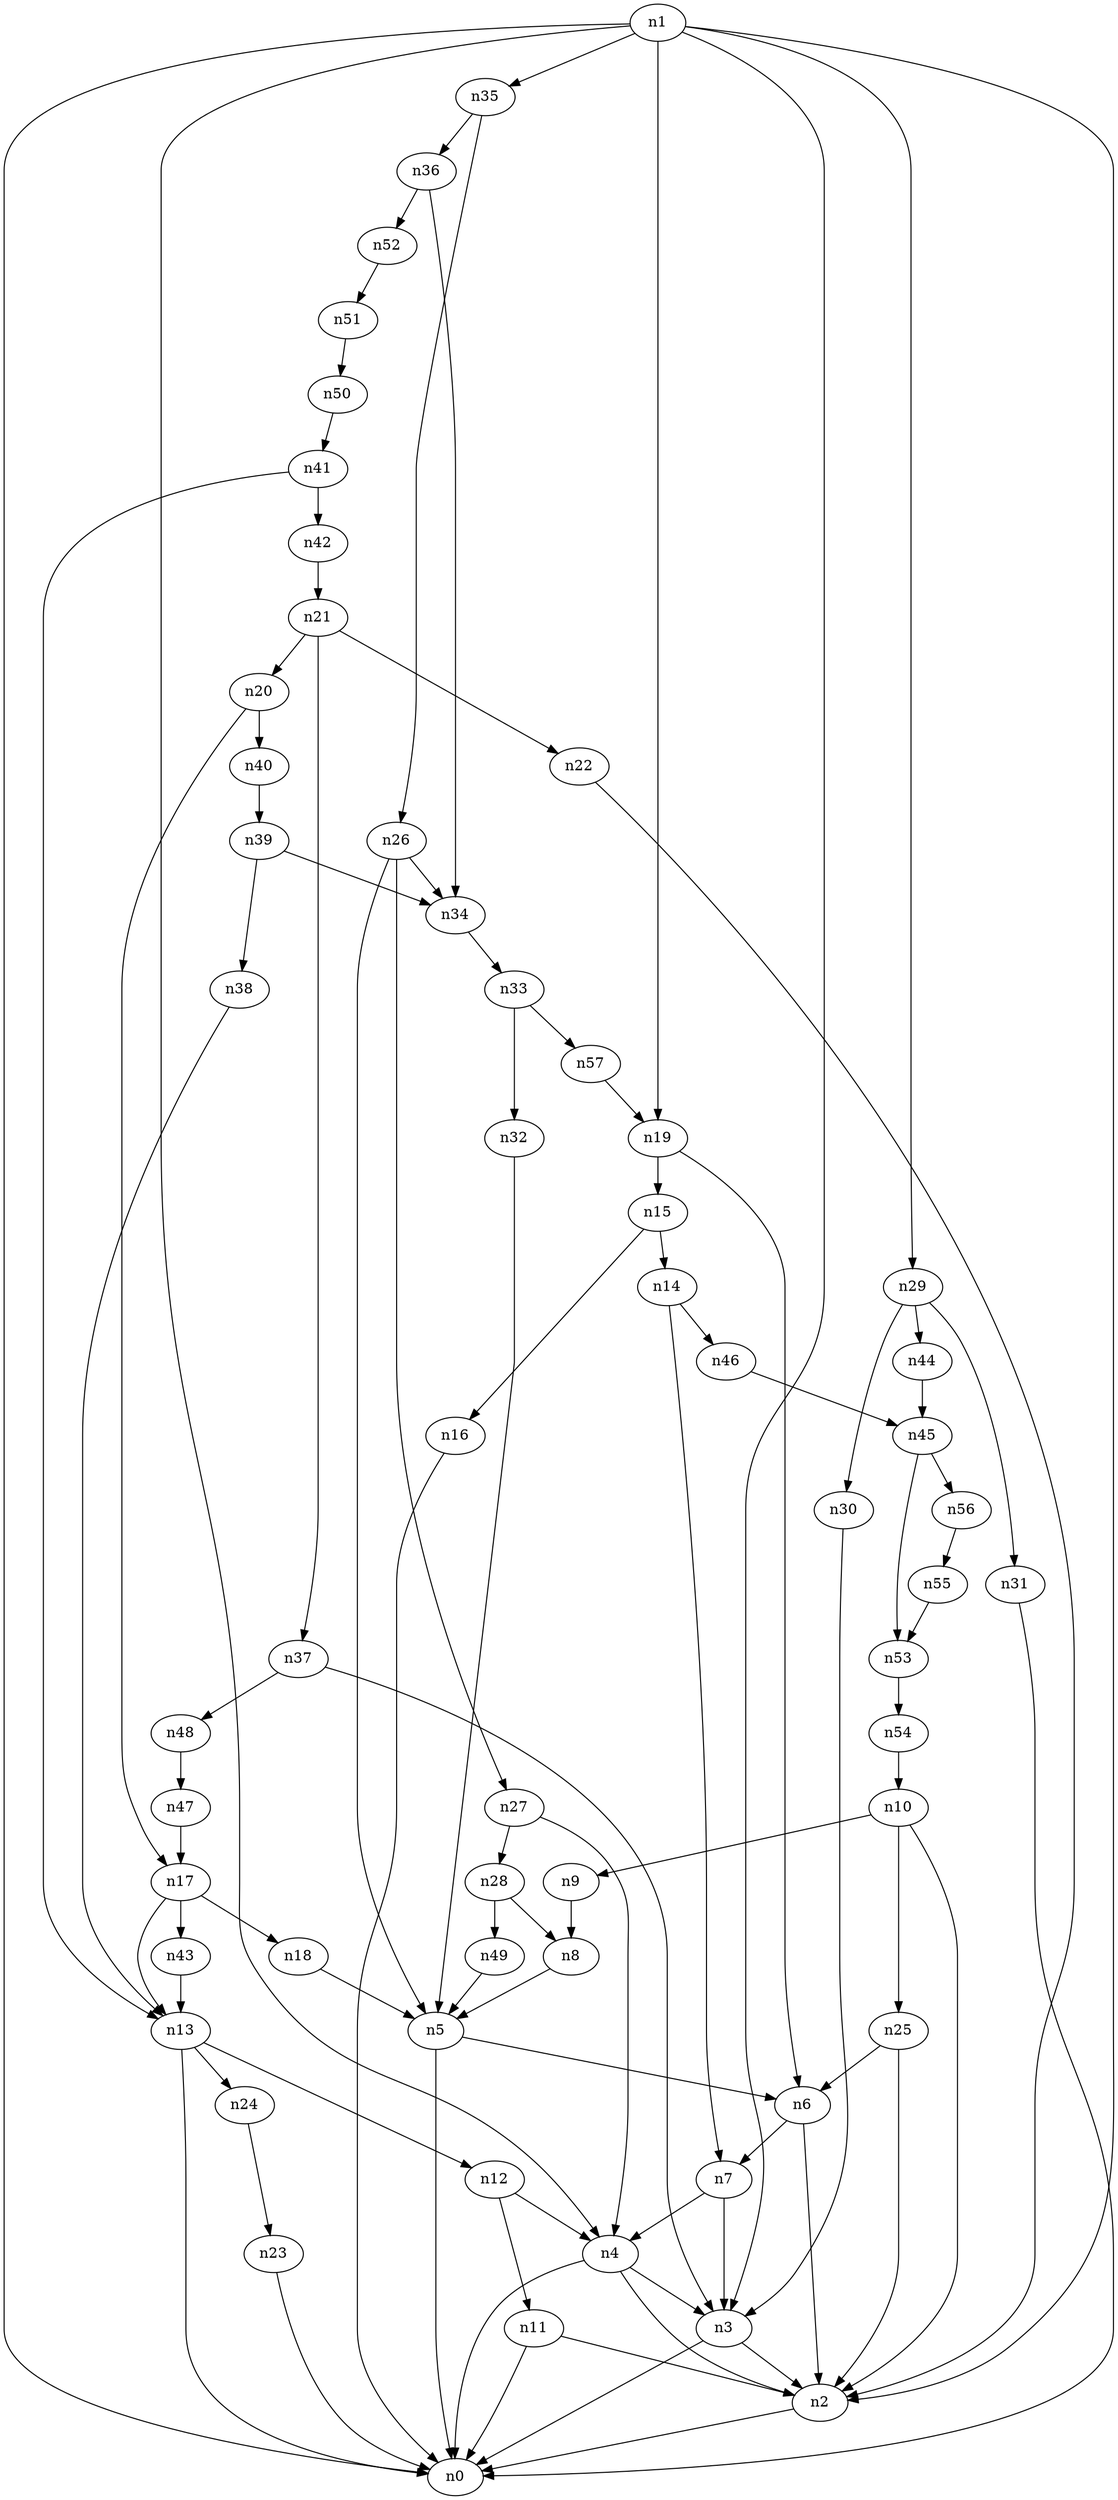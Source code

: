digraph G {
	n1 -> n0	 [_graphml_id=e0];
	n1 -> n2	 [_graphml_id=e1];
	n1 -> n3	 [_graphml_id=e6];
	n1 -> n4	 [_graphml_id=e9];
	n1 -> n19	 [_graphml_id=e34];
	n1 -> n29	 [_graphml_id=e50];
	n1 -> n35	 [_graphml_id=e59];
	n2 -> n0	 [_graphml_id=e5];
	n3 -> n0	 [_graphml_id=e8];
	n3 -> n2	 [_graphml_id=e2];
	n4 -> n0	 [_graphml_id=e4];
	n4 -> n2	 [_graphml_id=e7];
	n4 -> n3	 [_graphml_id=e3];
	n5 -> n0	 [_graphml_id=e10];
	n5 -> n6	 [_graphml_id=e11];
	n6 -> n2	 [_graphml_id=e12];
	n6 -> n7	 [_graphml_id=e15];
	n7 -> n3	 [_graphml_id=e13];
	n7 -> n4	 [_graphml_id=e14];
	n8 -> n5	 [_graphml_id=e16];
	n9 -> n8	 [_graphml_id=e17];
	n10 -> n2	 [_graphml_id=e19];
	n10 -> n9	 [_graphml_id=e18];
	n10 -> n25	 [_graphml_id=e45];
	n11 -> n0	 [_graphml_id=e20];
	n11 -> n2	 [_graphml_id=e25];
	n12 -> n4	 [_graphml_id=e22];
	n12 -> n11	 [_graphml_id=e21];
	n13 -> n0	 [_graphml_id=e24];
	n13 -> n12	 [_graphml_id=e23];
	n13 -> n24	 [_graphml_id=e42];
	n14 -> n7	 [_graphml_id=e26];
	n14 -> n46	 [_graphml_id=e78];
	n15 -> n14	 [_graphml_id=e27];
	n15 -> n16	 [_graphml_id=e28];
	n16 -> n0	 [_graphml_id=e29];
	n17 -> n13	 [_graphml_id=e30];
	n17 -> n18	 [_graphml_id=e31];
	n17 -> n43	 [_graphml_id=e73];
	n18 -> n5	 [_graphml_id=e32];
	n19 -> n6	 [_graphml_id=e35];
	n19 -> n15	 [_graphml_id=e33];
	n20 -> n17	 [_graphml_id=e36];
	n20 -> n40	 [_graphml_id=e68];
	n21 -> n20	 [_graphml_id=e37];
	n21 -> n22	 [_graphml_id=e38];
	n21 -> n37	 [_graphml_id=e63];
	n22 -> n2	 [_graphml_id=e39];
	n23 -> n0	 [_graphml_id=e40];
	n24 -> n23	 [_graphml_id=e41];
	n25 -> n2	 [_graphml_id=e44];
	n25 -> n6	 [_graphml_id=e43];
	n26 -> n5	 [_graphml_id=e46];
	n26 -> n27	 [_graphml_id=e47];
	n26 -> n34	 [_graphml_id=e58];
	n27 -> n4	 [_graphml_id=e84];
	n27 -> n28	 [_graphml_id=e48];
	n28 -> n8	 [_graphml_id=e49];
	n28 -> n49	 [_graphml_id=e82];
	n29 -> n30	 [_graphml_id=e51];
	n29 -> n31	 [_graphml_id=e53];
	n29 -> n44	 [_graphml_id=e75];
	n30 -> n3	 [_graphml_id=e52];
	n31 -> n0	 [_graphml_id=e54];
	n32 -> n5	 [_graphml_id=e55];
	n33 -> n32	 [_graphml_id=e56];
	n33 -> n57	 [_graphml_id=e96];
	n34 -> n33	 [_graphml_id=e57];
	n35 -> n26	 [_graphml_id=e64];
	n35 -> n36	 [_graphml_id=e60];
	n36 -> n34	 [_graphml_id=e61];
	n36 -> n52	 [_graphml_id=e88];
	n37 -> n3	 [_graphml_id=e62];
	n37 -> n48	 [_graphml_id=e81];
	n38 -> n13	 [_graphml_id=e65];
	n39 -> n34	 [_graphml_id=e74];
	n39 -> n38	 [_graphml_id=e66];
	n40 -> n39	 [_graphml_id=e67];
	n41 -> n13	 [_graphml_id=e69];
	n41 -> n42	 [_graphml_id=e70];
	n42 -> n21	 [_graphml_id=e71];
	n43 -> n13	 [_graphml_id=e72];
	n44 -> n45	 [_graphml_id=e76];
	n45 -> n53	 [_graphml_id=e89];
	n45 -> n56	 [_graphml_id=e94];
	n46 -> n45	 [_graphml_id=e77];
	n47 -> n17	 [_graphml_id=e79];
	n48 -> n47	 [_graphml_id=e80];
	n49 -> n5	 [_graphml_id=e83];
	n50 -> n41	 [_graphml_id=e85];
	n51 -> n50	 [_graphml_id=e86];
	n52 -> n51	 [_graphml_id=e87];
	n53 -> n54	 [_graphml_id=e90];
	n54 -> n10	 [_graphml_id=e91];
	n55 -> n53	 [_graphml_id=e92];
	n56 -> n55	 [_graphml_id=e93];
	n57 -> n19	 [_graphml_id=e95];
}
